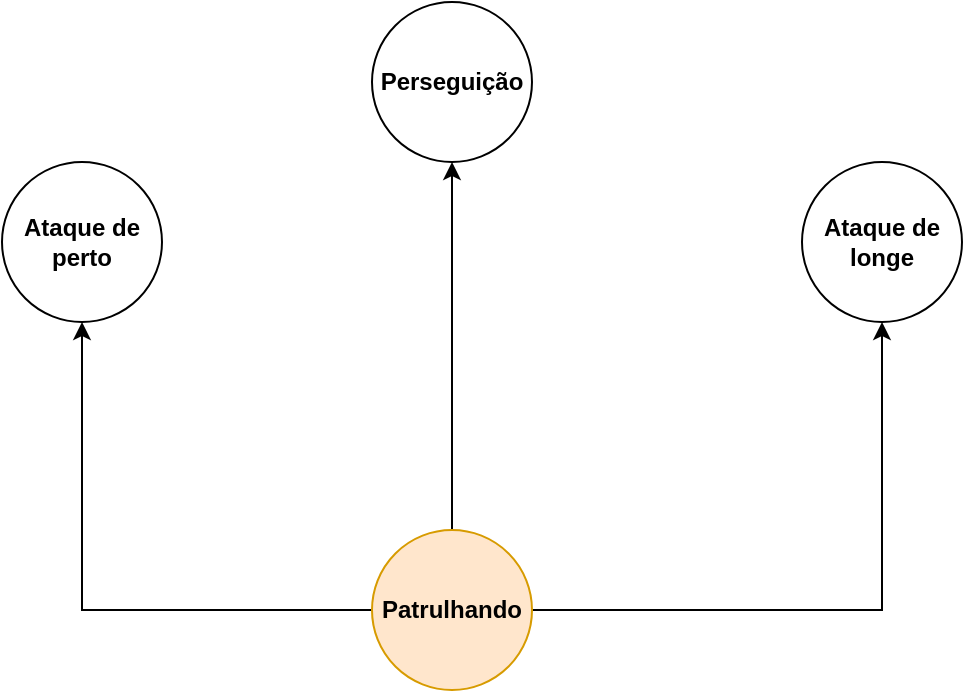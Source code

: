 <mxfile version="22.0.4" type="github">
  <diagram id="l8hXMBHkgcEJcSW0mbfh" name="Page-1">
    <mxGraphModel dx="1194" dy="800" grid="1" gridSize="10" guides="1" tooltips="1" connect="1" arrows="1" fold="1" page="1" pageScale="1" pageWidth="1169" pageHeight="827" math="0" shadow="0">
      <root>
        <mxCell id="0" />
        <mxCell id="1" parent="0" />
        <mxCell id="AXx_dhtygLPRFTU0O1y_-5" style="edgeStyle=orthogonalEdgeStyle;rounded=0;orthogonalLoop=1;jettySize=auto;html=1;" edge="1" parent="1" source="AXx_dhtygLPRFTU0O1y_-1" target="AXx_dhtygLPRFTU0O1y_-4">
          <mxGeometry relative="1" as="geometry" />
        </mxCell>
        <mxCell id="AXx_dhtygLPRFTU0O1y_-6" style="edgeStyle=orthogonalEdgeStyle;rounded=0;orthogonalLoop=1;jettySize=auto;html=1;entryX=0.5;entryY=1;entryDx=0;entryDy=0;" edge="1" parent="1" source="AXx_dhtygLPRFTU0O1y_-1" target="AXx_dhtygLPRFTU0O1y_-3">
          <mxGeometry relative="1" as="geometry" />
        </mxCell>
        <mxCell id="AXx_dhtygLPRFTU0O1y_-8" style="edgeStyle=orthogonalEdgeStyle;rounded=0;orthogonalLoop=1;jettySize=auto;html=1;entryX=0.5;entryY=1;entryDx=0;entryDy=0;" edge="1" parent="1" source="AXx_dhtygLPRFTU0O1y_-1" target="AXx_dhtygLPRFTU0O1y_-7">
          <mxGeometry relative="1" as="geometry" />
        </mxCell>
        <mxCell id="AXx_dhtygLPRFTU0O1y_-1" value="Patrulhando" style="ellipse;whiteSpace=wrap;html=1;aspect=fixed;fillColor=#ffe6cc;strokeColor=#d79b00;fontStyle=1;align=center;" vertex="1" parent="1">
          <mxGeometry x="545" y="374" width="80" height="80" as="geometry" />
        </mxCell>
        <mxCell id="AXx_dhtygLPRFTU0O1y_-3" value="&lt;b&gt;Ataque de perto&lt;/b&gt;" style="ellipse;whiteSpace=wrap;html=1;aspect=fixed;" vertex="1" parent="1">
          <mxGeometry x="360" y="190" width="80" height="80" as="geometry" />
        </mxCell>
        <mxCell id="AXx_dhtygLPRFTU0O1y_-4" value="&lt;b&gt;Ataque de longe&lt;/b&gt;" style="ellipse;whiteSpace=wrap;html=1;aspect=fixed;" vertex="1" parent="1">
          <mxGeometry x="760" y="190" width="80" height="80" as="geometry" />
        </mxCell>
        <mxCell id="AXx_dhtygLPRFTU0O1y_-7" value="&lt;b&gt;Perseguição&lt;/b&gt;" style="ellipse;whiteSpace=wrap;html=1;aspect=fixed;" vertex="1" parent="1">
          <mxGeometry x="545" y="110" width="80" height="80" as="geometry" />
        </mxCell>
      </root>
    </mxGraphModel>
  </diagram>
</mxfile>
